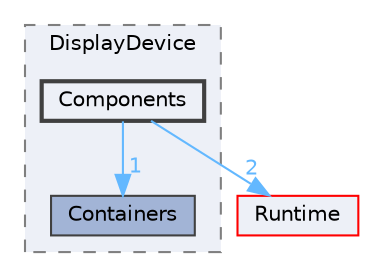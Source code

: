 digraph "Components"
{
 // INTERACTIVE_SVG=YES
 // LATEX_PDF_SIZE
  bgcolor="transparent";
  edge [fontname=Helvetica,fontsize=10,labelfontname=Helvetica,labelfontsize=10];
  node [fontname=Helvetica,fontsize=10,shape=box,height=0.2,width=0.4];
  compound=true
  subgraph clusterdir_6110381d17d7b2052c06bfaeca1827bc {
    graph [ bgcolor="#edf0f7", pencolor="grey50", label="DisplayDevice", fontname=Helvetica,fontsize=10 style="filled,dashed", URL="dir_6110381d17d7b2052c06bfaeca1827bc.html",tooltip=""]
  dir_273c7c6f77114046e586946a0b1d2f88 [label="Containers", fillcolor="#a2b4d6", color="grey25", style="filled", URL="dir_273c7c6f77114046e586946a0b1d2f88.html",tooltip=""];
  dir_d08ac09613ea87fce69e70f3fb86d402 [label="Components", fillcolor="#edf0f7", color="grey25", style="filled,bold", URL="dir_d08ac09613ea87fce69e70f3fb86d402.html",tooltip=""];
  }
  dir_7536b172fbd480bfd146a1b1acd6856b [label="Runtime", fillcolor="#edf0f7", color="red", style="filled", URL="dir_7536b172fbd480bfd146a1b1acd6856b.html",tooltip=""];
  dir_d08ac09613ea87fce69e70f3fb86d402->dir_273c7c6f77114046e586946a0b1d2f88 [headlabel="1", labeldistance=1.5 headhref="dir_000228_000247.html" href="dir_000228_000247.html" color="steelblue1" fontcolor="steelblue1"];
  dir_d08ac09613ea87fce69e70f3fb86d402->dir_7536b172fbd480bfd146a1b1acd6856b [headlabel="2", labeldistance=1.5 headhref="dir_000228_000984.html" href="dir_000228_000984.html" color="steelblue1" fontcolor="steelblue1"];
}
